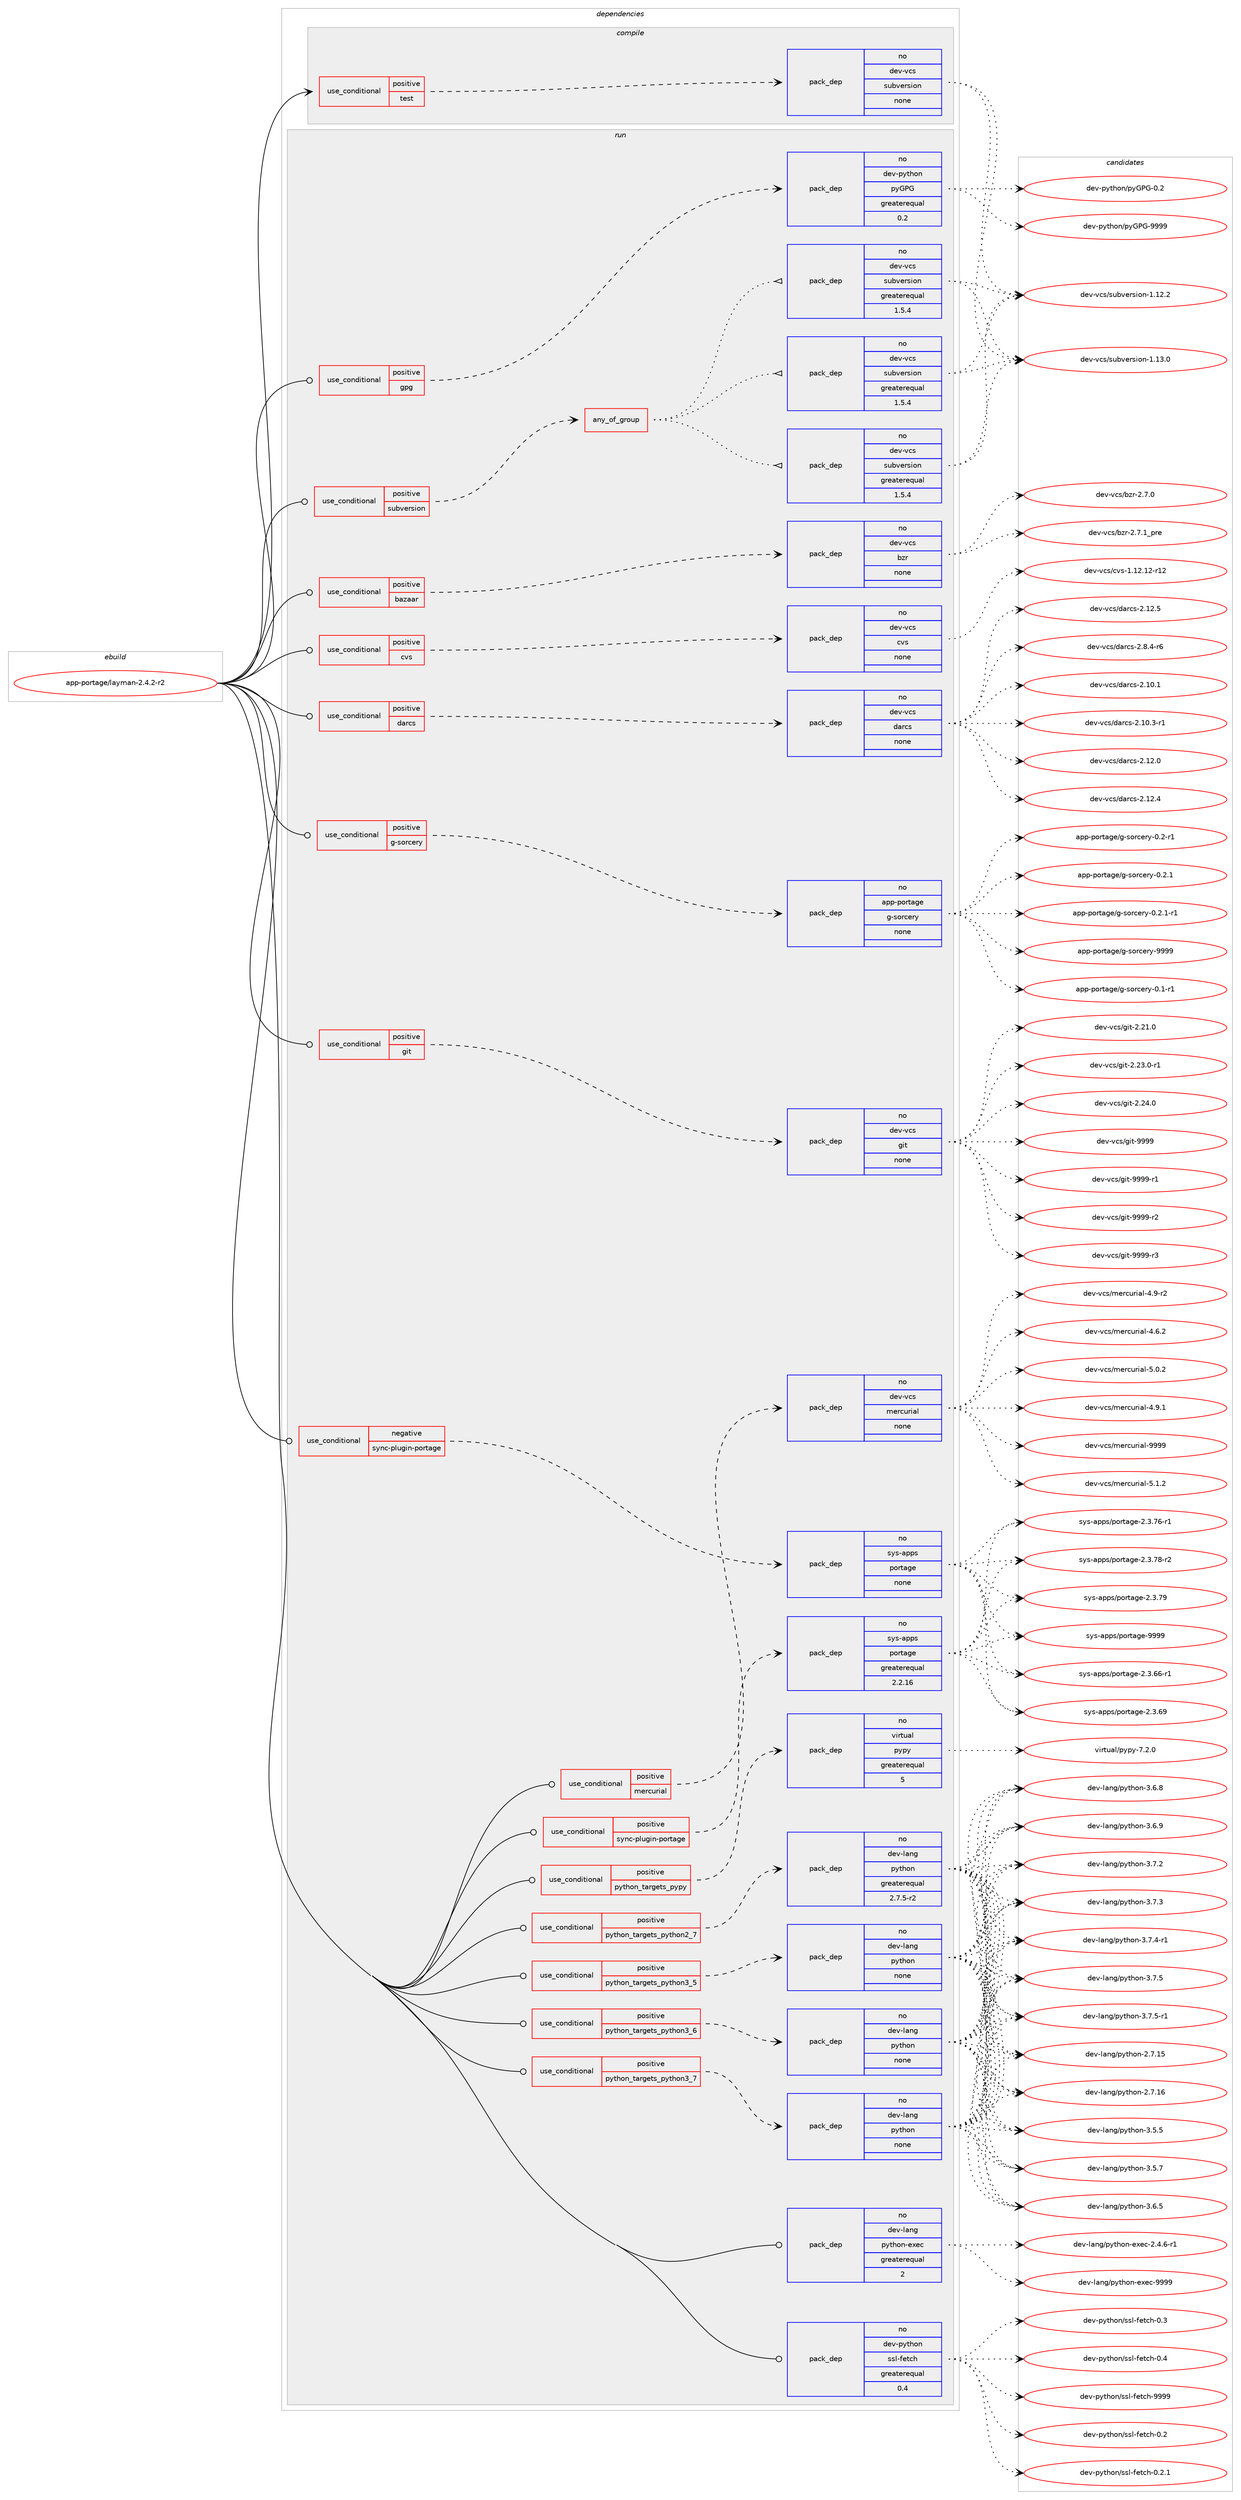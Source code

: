 digraph prolog {

# *************
# Graph options
# *************

newrank=true;
concentrate=true;
compound=true;
graph [rankdir=LR,fontname=Helvetica,fontsize=10,ranksep=1.5];#, ranksep=2.5, nodesep=0.2];
edge  [arrowhead=vee];
node  [fontname=Helvetica,fontsize=10];

# **********
# The ebuild
# **********

subgraph cluster_leftcol {
color=gray;
rank=same;
label=<<i>ebuild</i>>;
id [label="app-portage/layman-2.4.2-r2", color=red, width=4, href="../app-portage/layman-2.4.2-r2.svg"];
}

# ****************
# The dependencies
# ****************

subgraph cluster_midcol {
color=gray;
label=<<i>dependencies</i>>;
subgraph cluster_compile {
fillcolor="#eeeeee";
style=filled;
label=<<i>compile</i>>;
subgraph cond120800 {
dependency506261 [label=<<TABLE BORDER="0" CELLBORDER="1" CELLSPACING="0" CELLPADDING="4"><TR><TD ROWSPAN="3" CELLPADDING="10">use_conditional</TD></TR><TR><TD>positive</TD></TR><TR><TD>test</TD></TR></TABLE>>, shape=none, color=red];
subgraph pack376320 {
dependency506262 [label=<<TABLE BORDER="0" CELLBORDER="1" CELLSPACING="0" CELLPADDING="4" WIDTH="220"><TR><TD ROWSPAN="6" CELLPADDING="30">pack_dep</TD></TR><TR><TD WIDTH="110">no</TD></TR><TR><TD>dev-vcs</TD></TR><TR><TD>subversion</TD></TR><TR><TD>none</TD></TR><TR><TD></TD></TR></TABLE>>, shape=none, color=blue];
}
dependency506261:e -> dependency506262:w [weight=20,style="dashed",arrowhead="vee"];
}
id:e -> dependency506261:w [weight=20,style="solid",arrowhead="vee"];
}
subgraph cluster_compileandrun {
fillcolor="#eeeeee";
style=filled;
label=<<i>compile and run</i>>;
}
subgraph cluster_run {
fillcolor="#eeeeee";
style=filled;
label=<<i>run</i>>;
subgraph cond120801 {
dependency506263 [label=<<TABLE BORDER="0" CELLBORDER="1" CELLSPACING="0" CELLPADDING="4"><TR><TD ROWSPAN="3" CELLPADDING="10">use_conditional</TD></TR><TR><TD>negative</TD></TR><TR><TD>sync-plugin-portage</TD></TR></TABLE>>, shape=none, color=red];
subgraph pack376321 {
dependency506264 [label=<<TABLE BORDER="0" CELLBORDER="1" CELLSPACING="0" CELLPADDING="4" WIDTH="220"><TR><TD ROWSPAN="6" CELLPADDING="30">pack_dep</TD></TR><TR><TD WIDTH="110">no</TD></TR><TR><TD>sys-apps</TD></TR><TR><TD>portage</TD></TR><TR><TD>none</TD></TR><TR><TD></TD></TR></TABLE>>, shape=none, color=blue];
}
dependency506263:e -> dependency506264:w [weight=20,style="dashed",arrowhead="vee"];
}
id:e -> dependency506263:w [weight=20,style="solid",arrowhead="odot"];
subgraph cond120802 {
dependency506265 [label=<<TABLE BORDER="0" CELLBORDER="1" CELLSPACING="0" CELLPADDING="4"><TR><TD ROWSPAN="3" CELLPADDING="10">use_conditional</TD></TR><TR><TD>positive</TD></TR><TR><TD>bazaar</TD></TR></TABLE>>, shape=none, color=red];
subgraph pack376322 {
dependency506266 [label=<<TABLE BORDER="0" CELLBORDER="1" CELLSPACING="0" CELLPADDING="4" WIDTH="220"><TR><TD ROWSPAN="6" CELLPADDING="30">pack_dep</TD></TR><TR><TD WIDTH="110">no</TD></TR><TR><TD>dev-vcs</TD></TR><TR><TD>bzr</TD></TR><TR><TD>none</TD></TR><TR><TD></TD></TR></TABLE>>, shape=none, color=blue];
}
dependency506265:e -> dependency506266:w [weight=20,style="dashed",arrowhead="vee"];
}
id:e -> dependency506265:w [weight=20,style="solid",arrowhead="odot"];
subgraph cond120803 {
dependency506267 [label=<<TABLE BORDER="0" CELLBORDER="1" CELLSPACING="0" CELLPADDING="4"><TR><TD ROWSPAN="3" CELLPADDING="10">use_conditional</TD></TR><TR><TD>positive</TD></TR><TR><TD>cvs</TD></TR></TABLE>>, shape=none, color=red];
subgraph pack376323 {
dependency506268 [label=<<TABLE BORDER="0" CELLBORDER="1" CELLSPACING="0" CELLPADDING="4" WIDTH="220"><TR><TD ROWSPAN="6" CELLPADDING="30">pack_dep</TD></TR><TR><TD WIDTH="110">no</TD></TR><TR><TD>dev-vcs</TD></TR><TR><TD>cvs</TD></TR><TR><TD>none</TD></TR><TR><TD></TD></TR></TABLE>>, shape=none, color=blue];
}
dependency506267:e -> dependency506268:w [weight=20,style="dashed",arrowhead="vee"];
}
id:e -> dependency506267:w [weight=20,style="solid",arrowhead="odot"];
subgraph cond120804 {
dependency506269 [label=<<TABLE BORDER="0" CELLBORDER="1" CELLSPACING="0" CELLPADDING="4"><TR><TD ROWSPAN="3" CELLPADDING="10">use_conditional</TD></TR><TR><TD>positive</TD></TR><TR><TD>darcs</TD></TR></TABLE>>, shape=none, color=red];
subgraph pack376324 {
dependency506270 [label=<<TABLE BORDER="0" CELLBORDER="1" CELLSPACING="0" CELLPADDING="4" WIDTH="220"><TR><TD ROWSPAN="6" CELLPADDING="30">pack_dep</TD></TR><TR><TD WIDTH="110">no</TD></TR><TR><TD>dev-vcs</TD></TR><TR><TD>darcs</TD></TR><TR><TD>none</TD></TR><TR><TD></TD></TR></TABLE>>, shape=none, color=blue];
}
dependency506269:e -> dependency506270:w [weight=20,style="dashed",arrowhead="vee"];
}
id:e -> dependency506269:w [weight=20,style="solid",arrowhead="odot"];
subgraph cond120805 {
dependency506271 [label=<<TABLE BORDER="0" CELLBORDER="1" CELLSPACING="0" CELLPADDING="4"><TR><TD ROWSPAN="3" CELLPADDING="10">use_conditional</TD></TR><TR><TD>positive</TD></TR><TR><TD>g-sorcery</TD></TR></TABLE>>, shape=none, color=red];
subgraph pack376325 {
dependency506272 [label=<<TABLE BORDER="0" CELLBORDER="1" CELLSPACING="0" CELLPADDING="4" WIDTH="220"><TR><TD ROWSPAN="6" CELLPADDING="30">pack_dep</TD></TR><TR><TD WIDTH="110">no</TD></TR><TR><TD>app-portage</TD></TR><TR><TD>g-sorcery</TD></TR><TR><TD>none</TD></TR><TR><TD></TD></TR></TABLE>>, shape=none, color=blue];
}
dependency506271:e -> dependency506272:w [weight=20,style="dashed",arrowhead="vee"];
}
id:e -> dependency506271:w [weight=20,style="solid",arrowhead="odot"];
subgraph cond120806 {
dependency506273 [label=<<TABLE BORDER="0" CELLBORDER="1" CELLSPACING="0" CELLPADDING="4"><TR><TD ROWSPAN="3" CELLPADDING="10">use_conditional</TD></TR><TR><TD>positive</TD></TR><TR><TD>git</TD></TR></TABLE>>, shape=none, color=red];
subgraph pack376326 {
dependency506274 [label=<<TABLE BORDER="0" CELLBORDER="1" CELLSPACING="0" CELLPADDING="4" WIDTH="220"><TR><TD ROWSPAN="6" CELLPADDING="30">pack_dep</TD></TR><TR><TD WIDTH="110">no</TD></TR><TR><TD>dev-vcs</TD></TR><TR><TD>git</TD></TR><TR><TD>none</TD></TR><TR><TD></TD></TR></TABLE>>, shape=none, color=blue];
}
dependency506273:e -> dependency506274:w [weight=20,style="dashed",arrowhead="vee"];
}
id:e -> dependency506273:w [weight=20,style="solid",arrowhead="odot"];
subgraph cond120807 {
dependency506275 [label=<<TABLE BORDER="0" CELLBORDER="1" CELLSPACING="0" CELLPADDING="4"><TR><TD ROWSPAN="3" CELLPADDING="10">use_conditional</TD></TR><TR><TD>positive</TD></TR><TR><TD>gpg</TD></TR></TABLE>>, shape=none, color=red];
subgraph pack376327 {
dependency506276 [label=<<TABLE BORDER="0" CELLBORDER="1" CELLSPACING="0" CELLPADDING="4" WIDTH="220"><TR><TD ROWSPAN="6" CELLPADDING="30">pack_dep</TD></TR><TR><TD WIDTH="110">no</TD></TR><TR><TD>dev-python</TD></TR><TR><TD>pyGPG</TD></TR><TR><TD>greaterequal</TD></TR><TR><TD>0.2</TD></TR></TABLE>>, shape=none, color=blue];
}
dependency506275:e -> dependency506276:w [weight=20,style="dashed",arrowhead="vee"];
}
id:e -> dependency506275:w [weight=20,style="solid",arrowhead="odot"];
subgraph cond120808 {
dependency506277 [label=<<TABLE BORDER="0" CELLBORDER="1" CELLSPACING="0" CELLPADDING="4"><TR><TD ROWSPAN="3" CELLPADDING="10">use_conditional</TD></TR><TR><TD>positive</TD></TR><TR><TD>mercurial</TD></TR></TABLE>>, shape=none, color=red];
subgraph pack376328 {
dependency506278 [label=<<TABLE BORDER="0" CELLBORDER="1" CELLSPACING="0" CELLPADDING="4" WIDTH="220"><TR><TD ROWSPAN="6" CELLPADDING="30">pack_dep</TD></TR><TR><TD WIDTH="110">no</TD></TR><TR><TD>dev-vcs</TD></TR><TR><TD>mercurial</TD></TR><TR><TD>none</TD></TR><TR><TD></TD></TR></TABLE>>, shape=none, color=blue];
}
dependency506277:e -> dependency506278:w [weight=20,style="dashed",arrowhead="vee"];
}
id:e -> dependency506277:w [weight=20,style="solid",arrowhead="odot"];
subgraph cond120809 {
dependency506279 [label=<<TABLE BORDER="0" CELLBORDER="1" CELLSPACING="0" CELLPADDING="4"><TR><TD ROWSPAN="3" CELLPADDING="10">use_conditional</TD></TR><TR><TD>positive</TD></TR><TR><TD>python_targets_pypy</TD></TR></TABLE>>, shape=none, color=red];
subgraph pack376329 {
dependency506280 [label=<<TABLE BORDER="0" CELLBORDER="1" CELLSPACING="0" CELLPADDING="4" WIDTH="220"><TR><TD ROWSPAN="6" CELLPADDING="30">pack_dep</TD></TR><TR><TD WIDTH="110">no</TD></TR><TR><TD>virtual</TD></TR><TR><TD>pypy</TD></TR><TR><TD>greaterequal</TD></TR><TR><TD>5</TD></TR></TABLE>>, shape=none, color=blue];
}
dependency506279:e -> dependency506280:w [weight=20,style="dashed",arrowhead="vee"];
}
id:e -> dependency506279:w [weight=20,style="solid",arrowhead="odot"];
subgraph cond120810 {
dependency506281 [label=<<TABLE BORDER="0" CELLBORDER="1" CELLSPACING="0" CELLPADDING="4"><TR><TD ROWSPAN="3" CELLPADDING="10">use_conditional</TD></TR><TR><TD>positive</TD></TR><TR><TD>python_targets_python2_7</TD></TR></TABLE>>, shape=none, color=red];
subgraph pack376330 {
dependency506282 [label=<<TABLE BORDER="0" CELLBORDER="1" CELLSPACING="0" CELLPADDING="4" WIDTH="220"><TR><TD ROWSPAN="6" CELLPADDING="30">pack_dep</TD></TR><TR><TD WIDTH="110">no</TD></TR><TR><TD>dev-lang</TD></TR><TR><TD>python</TD></TR><TR><TD>greaterequal</TD></TR><TR><TD>2.7.5-r2</TD></TR></TABLE>>, shape=none, color=blue];
}
dependency506281:e -> dependency506282:w [weight=20,style="dashed",arrowhead="vee"];
}
id:e -> dependency506281:w [weight=20,style="solid",arrowhead="odot"];
subgraph cond120811 {
dependency506283 [label=<<TABLE BORDER="0" CELLBORDER="1" CELLSPACING="0" CELLPADDING="4"><TR><TD ROWSPAN="3" CELLPADDING="10">use_conditional</TD></TR><TR><TD>positive</TD></TR><TR><TD>python_targets_python3_5</TD></TR></TABLE>>, shape=none, color=red];
subgraph pack376331 {
dependency506284 [label=<<TABLE BORDER="0" CELLBORDER="1" CELLSPACING="0" CELLPADDING="4" WIDTH="220"><TR><TD ROWSPAN="6" CELLPADDING="30">pack_dep</TD></TR><TR><TD WIDTH="110">no</TD></TR><TR><TD>dev-lang</TD></TR><TR><TD>python</TD></TR><TR><TD>none</TD></TR><TR><TD></TD></TR></TABLE>>, shape=none, color=blue];
}
dependency506283:e -> dependency506284:w [weight=20,style="dashed",arrowhead="vee"];
}
id:e -> dependency506283:w [weight=20,style="solid",arrowhead="odot"];
subgraph cond120812 {
dependency506285 [label=<<TABLE BORDER="0" CELLBORDER="1" CELLSPACING="0" CELLPADDING="4"><TR><TD ROWSPAN="3" CELLPADDING="10">use_conditional</TD></TR><TR><TD>positive</TD></TR><TR><TD>python_targets_python3_6</TD></TR></TABLE>>, shape=none, color=red];
subgraph pack376332 {
dependency506286 [label=<<TABLE BORDER="0" CELLBORDER="1" CELLSPACING="0" CELLPADDING="4" WIDTH="220"><TR><TD ROWSPAN="6" CELLPADDING="30">pack_dep</TD></TR><TR><TD WIDTH="110">no</TD></TR><TR><TD>dev-lang</TD></TR><TR><TD>python</TD></TR><TR><TD>none</TD></TR><TR><TD></TD></TR></TABLE>>, shape=none, color=blue];
}
dependency506285:e -> dependency506286:w [weight=20,style="dashed",arrowhead="vee"];
}
id:e -> dependency506285:w [weight=20,style="solid",arrowhead="odot"];
subgraph cond120813 {
dependency506287 [label=<<TABLE BORDER="0" CELLBORDER="1" CELLSPACING="0" CELLPADDING="4"><TR><TD ROWSPAN="3" CELLPADDING="10">use_conditional</TD></TR><TR><TD>positive</TD></TR><TR><TD>python_targets_python3_7</TD></TR></TABLE>>, shape=none, color=red];
subgraph pack376333 {
dependency506288 [label=<<TABLE BORDER="0" CELLBORDER="1" CELLSPACING="0" CELLPADDING="4" WIDTH="220"><TR><TD ROWSPAN="6" CELLPADDING="30">pack_dep</TD></TR><TR><TD WIDTH="110">no</TD></TR><TR><TD>dev-lang</TD></TR><TR><TD>python</TD></TR><TR><TD>none</TD></TR><TR><TD></TD></TR></TABLE>>, shape=none, color=blue];
}
dependency506287:e -> dependency506288:w [weight=20,style="dashed",arrowhead="vee"];
}
id:e -> dependency506287:w [weight=20,style="solid",arrowhead="odot"];
subgraph cond120814 {
dependency506289 [label=<<TABLE BORDER="0" CELLBORDER="1" CELLSPACING="0" CELLPADDING="4"><TR><TD ROWSPAN="3" CELLPADDING="10">use_conditional</TD></TR><TR><TD>positive</TD></TR><TR><TD>subversion</TD></TR></TABLE>>, shape=none, color=red];
subgraph any8825 {
dependency506290 [label=<<TABLE BORDER="0" CELLBORDER="1" CELLSPACING="0" CELLPADDING="4"><TR><TD CELLPADDING="10">any_of_group</TD></TR></TABLE>>, shape=none, color=red];subgraph pack376334 {
dependency506291 [label=<<TABLE BORDER="0" CELLBORDER="1" CELLSPACING="0" CELLPADDING="4" WIDTH="220"><TR><TD ROWSPAN="6" CELLPADDING="30">pack_dep</TD></TR><TR><TD WIDTH="110">no</TD></TR><TR><TD>dev-vcs</TD></TR><TR><TD>subversion</TD></TR><TR><TD>greaterequal</TD></TR><TR><TD>1.5.4</TD></TR></TABLE>>, shape=none, color=blue];
}
dependency506290:e -> dependency506291:w [weight=20,style="dotted",arrowhead="oinv"];
subgraph pack376335 {
dependency506292 [label=<<TABLE BORDER="0" CELLBORDER="1" CELLSPACING="0" CELLPADDING="4" WIDTH="220"><TR><TD ROWSPAN="6" CELLPADDING="30">pack_dep</TD></TR><TR><TD WIDTH="110">no</TD></TR><TR><TD>dev-vcs</TD></TR><TR><TD>subversion</TD></TR><TR><TD>greaterequal</TD></TR><TR><TD>1.5.4</TD></TR></TABLE>>, shape=none, color=blue];
}
dependency506290:e -> dependency506292:w [weight=20,style="dotted",arrowhead="oinv"];
subgraph pack376336 {
dependency506293 [label=<<TABLE BORDER="0" CELLBORDER="1" CELLSPACING="0" CELLPADDING="4" WIDTH="220"><TR><TD ROWSPAN="6" CELLPADDING="30">pack_dep</TD></TR><TR><TD WIDTH="110">no</TD></TR><TR><TD>dev-vcs</TD></TR><TR><TD>subversion</TD></TR><TR><TD>greaterequal</TD></TR><TR><TD>1.5.4</TD></TR></TABLE>>, shape=none, color=blue];
}
dependency506290:e -> dependency506293:w [weight=20,style="dotted",arrowhead="oinv"];
}
dependency506289:e -> dependency506290:w [weight=20,style="dashed",arrowhead="vee"];
}
id:e -> dependency506289:w [weight=20,style="solid",arrowhead="odot"];
subgraph cond120815 {
dependency506294 [label=<<TABLE BORDER="0" CELLBORDER="1" CELLSPACING="0" CELLPADDING="4"><TR><TD ROWSPAN="3" CELLPADDING="10">use_conditional</TD></TR><TR><TD>positive</TD></TR><TR><TD>sync-plugin-portage</TD></TR></TABLE>>, shape=none, color=red];
subgraph pack376337 {
dependency506295 [label=<<TABLE BORDER="0" CELLBORDER="1" CELLSPACING="0" CELLPADDING="4" WIDTH="220"><TR><TD ROWSPAN="6" CELLPADDING="30">pack_dep</TD></TR><TR><TD WIDTH="110">no</TD></TR><TR><TD>sys-apps</TD></TR><TR><TD>portage</TD></TR><TR><TD>greaterequal</TD></TR><TR><TD>2.2.16</TD></TR></TABLE>>, shape=none, color=blue];
}
dependency506294:e -> dependency506295:w [weight=20,style="dashed",arrowhead="vee"];
}
id:e -> dependency506294:w [weight=20,style="solid",arrowhead="odot"];
subgraph pack376338 {
dependency506296 [label=<<TABLE BORDER="0" CELLBORDER="1" CELLSPACING="0" CELLPADDING="4" WIDTH="220"><TR><TD ROWSPAN="6" CELLPADDING="30">pack_dep</TD></TR><TR><TD WIDTH="110">no</TD></TR><TR><TD>dev-lang</TD></TR><TR><TD>python-exec</TD></TR><TR><TD>greaterequal</TD></TR><TR><TD>2</TD></TR></TABLE>>, shape=none, color=blue];
}
id:e -> dependency506296:w [weight=20,style="solid",arrowhead="odot"];
subgraph pack376339 {
dependency506297 [label=<<TABLE BORDER="0" CELLBORDER="1" CELLSPACING="0" CELLPADDING="4" WIDTH="220"><TR><TD ROWSPAN="6" CELLPADDING="30">pack_dep</TD></TR><TR><TD WIDTH="110">no</TD></TR><TR><TD>dev-python</TD></TR><TR><TD>ssl-fetch</TD></TR><TR><TD>greaterequal</TD></TR><TR><TD>0.4</TD></TR></TABLE>>, shape=none, color=blue];
}
id:e -> dependency506297:w [weight=20,style="solid",arrowhead="odot"];
}
}

# **************
# The candidates
# **************

subgraph cluster_choices {
rank=same;
color=gray;
label=<<i>candidates</i>>;

subgraph choice376320 {
color=black;
nodesep=1;
choice1001011184511899115471151179811810111411510511111045494649504650 [label="dev-vcs/subversion-1.12.2", color=red, width=4,href="../dev-vcs/subversion-1.12.2.svg"];
choice1001011184511899115471151179811810111411510511111045494649514648 [label="dev-vcs/subversion-1.13.0", color=red, width=4,href="../dev-vcs/subversion-1.13.0.svg"];
dependency506262:e -> choice1001011184511899115471151179811810111411510511111045494649504650:w [style=dotted,weight="100"];
dependency506262:e -> choice1001011184511899115471151179811810111411510511111045494649514648:w [style=dotted,weight="100"];
}
subgraph choice376321 {
color=black;
nodesep=1;
choice11512111545971121121154711211111411697103101455046514654544511449 [label="sys-apps/portage-2.3.66-r1", color=red, width=4,href="../sys-apps/portage-2.3.66-r1.svg"];
choice1151211154597112112115471121111141169710310145504651465457 [label="sys-apps/portage-2.3.69", color=red, width=4,href="../sys-apps/portage-2.3.69.svg"];
choice11512111545971121121154711211111411697103101455046514655544511449 [label="sys-apps/portage-2.3.76-r1", color=red, width=4,href="../sys-apps/portage-2.3.76-r1.svg"];
choice11512111545971121121154711211111411697103101455046514655564511450 [label="sys-apps/portage-2.3.78-r2", color=red, width=4,href="../sys-apps/portage-2.3.78-r2.svg"];
choice1151211154597112112115471121111141169710310145504651465557 [label="sys-apps/portage-2.3.79", color=red, width=4,href="../sys-apps/portage-2.3.79.svg"];
choice115121115459711211211547112111114116971031014557575757 [label="sys-apps/portage-9999", color=red, width=4,href="../sys-apps/portage-9999.svg"];
dependency506264:e -> choice11512111545971121121154711211111411697103101455046514654544511449:w [style=dotted,weight="100"];
dependency506264:e -> choice1151211154597112112115471121111141169710310145504651465457:w [style=dotted,weight="100"];
dependency506264:e -> choice11512111545971121121154711211111411697103101455046514655544511449:w [style=dotted,weight="100"];
dependency506264:e -> choice11512111545971121121154711211111411697103101455046514655564511450:w [style=dotted,weight="100"];
dependency506264:e -> choice1151211154597112112115471121111141169710310145504651465557:w [style=dotted,weight="100"];
dependency506264:e -> choice115121115459711211211547112111114116971031014557575757:w [style=dotted,weight="100"];
}
subgraph choice376322 {
color=black;
nodesep=1;
choice10010111845118991154798122114455046554648 [label="dev-vcs/bzr-2.7.0", color=red, width=4,href="../dev-vcs/bzr-2.7.0.svg"];
choice1001011184511899115479812211445504655464995112114101 [label="dev-vcs/bzr-2.7.1_pre", color=red, width=4,href="../dev-vcs/bzr-2.7.1_pre.svg"];
dependency506266:e -> choice10010111845118991154798122114455046554648:w [style=dotted,weight="100"];
dependency506266:e -> choice1001011184511899115479812211445504655464995112114101:w [style=dotted,weight="100"];
}
subgraph choice376323 {
color=black;
nodesep=1;
choice100101118451189911547991181154549464950464950451144950 [label="dev-vcs/cvs-1.12.12-r12", color=red, width=4,href="../dev-vcs/cvs-1.12.12-r12.svg"];
dependency506268:e -> choice100101118451189911547991181154549464950464950451144950:w [style=dotted,weight="100"];
}
subgraph choice376324 {
color=black;
nodesep=1;
choice100101118451189911547100971149911545504649484649 [label="dev-vcs/darcs-2.10.1", color=red, width=4,href="../dev-vcs/darcs-2.10.1.svg"];
choice1001011184511899115471009711499115455046494846514511449 [label="dev-vcs/darcs-2.10.3-r1", color=red, width=4,href="../dev-vcs/darcs-2.10.3-r1.svg"];
choice100101118451189911547100971149911545504649504648 [label="dev-vcs/darcs-2.12.0", color=red, width=4,href="../dev-vcs/darcs-2.12.0.svg"];
choice100101118451189911547100971149911545504649504652 [label="dev-vcs/darcs-2.12.4", color=red, width=4,href="../dev-vcs/darcs-2.12.4.svg"];
choice100101118451189911547100971149911545504649504653 [label="dev-vcs/darcs-2.12.5", color=red, width=4,href="../dev-vcs/darcs-2.12.5.svg"];
choice10010111845118991154710097114991154550465646524511454 [label="dev-vcs/darcs-2.8.4-r6", color=red, width=4,href="../dev-vcs/darcs-2.8.4-r6.svg"];
dependency506270:e -> choice100101118451189911547100971149911545504649484649:w [style=dotted,weight="100"];
dependency506270:e -> choice1001011184511899115471009711499115455046494846514511449:w [style=dotted,weight="100"];
dependency506270:e -> choice100101118451189911547100971149911545504649504648:w [style=dotted,weight="100"];
dependency506270:e -> choice100101118451189911547100971149911545504649504652:w [style=dotted,weight="100"];
dependency506270:e -> choice100101118451189911547100971149911545504649504653:w [style=dotted,weight="100"];
dependency506270:e -> choice10010111845118991154710097114991154550465646524511454:w [style=dotted,weight="100"];
}
subgraph choice376325 {
color=black;
nodesep=1;
choice971121124511211111411697103101471034511511111499101114121454846494511449 [label="app-portage/g-sorcery-0.1-r1", color=red, width=4,href="../app-portage/g-sorcery-0.1-r1.svg"];
choice971121124511211111411697103101471034511511111499101114121454846504511449 [label="app-portage/g-sorcery-0.2-r1", color=red, width=4,href="../app-portage/g-sorcery-0.2-r1.svg"];
choice971121124511211111411697103101471034511511111499101114121454846504649 [label="app-portage/g-sorcery-0.2.1", color=red, width=4,href="../app-portage/g-sorcery-0.2.1.svg"];
choice9711211245112111114116971031014710345115111114991011141214548465046494511449 [label="app-portage/g-sorcery-0.2.1-r1", color=red, width=4,href="../app-portage/g-sorcery-0.2.1-r1.svg"];
choice9711211245112111114116971031014710345115111114991011141214557575757 [label="app-portage/g-sorcery-9999", color=red, width=4,href="../app-portage/g-sorcery-9999.svg"];
dependency506272:e -> choice971121124511211111411697103101471034511511111499101114121454846494511449:w [style=dotted,weight="100"];
dependency506272:e -> choice971121124511211111411697103101471034511511111499101114121454846504511449:w [style=dotted,weight="100"];
dependency506272:e -> choice971121124511211111411697103101471034511511111499101114121454846504649:w [style=dotted,weight="100"];
dependency506272:e -> choice9711211245112111114116971031014710345115111114991011141214548465046494511449:w [style=dotted,weight="100"];
dependency506272:e -> choice9711211245112111114116971031014710345115111114991011141214557575757:w [style=dotted,weight="100"];
}
subgraph choice376326 {
color=black;
nodesep=1;
choice10010111845118991154710310511645504650494648 [label="dev-vcs/git-2.21.0", color=red, width=4,href="../dev-vcs/git-2.21.0.svg"];
choice100101118451189911547103105116455046505146484511449 [label="dev-vcs/git-2.23.0-r1", color=red, width=4,href="../dev-vcs/git-2.23.0-r1.svg"];
choice10010111845118991154710310511645504650524648 [label="dev-vcs/git-2.24.0", color=red, width=4,href="../dev-vcs/git-2.24.0.svg"];
choice1001011184511899115471031051164557575757 [label="dev-vcs/git-9999", color=red, width=4,href="../dev-vcs/git-9999.svg"];
choice10010111845118991154710310511645575757574511449 [label="dev-vcs/git-9999-r1", color=red, width=4,href="../dev-vcs/git-9999-r1.svg"];
choice10010111845118991154710310511645575757574511450 [label="dev-vcs/git-9999-r2", color=red, width=4,href="../dev-vcs/git-9999-r2.svg"];
choice10010111845118991154710310511645575757574511451 [label="dev-vcs/git-9999-r3", color=red, width=4,href="../dev-vcs/git-9999-r3.svg"];
dependency506274:e -> choice10010111845118991154710310511645504650494648:w [style=dotted,weight="100"];
dependency506274:e -> choice100101118451189911547103105116455046505146484511449:w [style=dotted,weight="100"];
dependency506274:e -> choice10010111845118991154710310511645504650524648:w [style=dotted,weight="100"];
dependency506274:e -> choice1001011184511899115471031051164557575757:w [style=dotted,weight="100"];
dependency506274:e -> choice10010111845118991154710310511645575757574511449:w [style=dotted,weight="100"];
dependency506274:e -> choice10010111845118991154710310511645575757574511450:w [style=dotted,weight="100"];
dependency506274:e -> choice10010111845118991154710310511645575757574511451:w [style=dotted,weight="100"];
}
subgraph choice376327 {
color=black;
nodesep=1;
choice100101118451121211161041111104711212171807145484650 [label="dev-python/pyGPG-0.2", color=red, width=4,href="../dev-python/pyGPG-0.2.svg"];
choice10010111845112121116104111110471121217180714557575757 [label="dev-python/pyGPG-9999", color=red, width=4,href="../dev-python/pyGPG-9999.svg"];
dependency506276:e -> choice100101118451121211161041111104711212171807145484650:w [style=dotted,weight="100"];
dependency506276:e -> choice10010111845112121116104111110471121217180714557575757:w [style=dotted,weight="100"];
}
subgraph choice376328 {
color=black;
nodesep=1;
choice1001011184511899115471091011149911711410597108455246544650 [label="dev-vcs/mercurial-4.6.2", color=red, width=4,href="../dev-vcs/mercurial-4.6.2.svg"];
choice1001011184511899115471091011149911711410597108455246574511450 [label="dev-vcs/mercurial-4.9-r2", color=red, width=4,href="../dev-vcs/mercurial-4.9-r2.svg"];
choice1001011184511899115471091011149911711410597108455246574649 [label="dev-vcs/mercurial-4.9.1", color=red, width=4,href="../dev-vcs/mercurial-4.9.1.svg"];
choice1001011184511899115471091011149911711410597108455346484650 [label="dev-vcs/mercurial-5.0.2", color=red, width=4,href="../dev-vcs/mercurial-5.0.2.svg"];
choice1001011184511899115471091011149911711410597108455346494650 [label="dev-vcs/mercurial-5.1.2", color=red, width=4,href="../dev-vcs/mercurial-5.1.2.svg"];
choice10010111845118991154710910111499117114105971084557575757 [label="dev-vcs/mercurial-9999", color=red, width=4,href="../dev-vcs/mercurial-9999.svg"];
dependency506278:e -> choice1001011184511899115471091011149911711410597108455246544650:w [style=dotted,weight="100"];
dependency506278:e -> choice1001011184511899115471091011149911711410597108455246574511450:w [style=dotted,weight="100"];
dependency506278:e -> choice1001011184511899115471091011149911711410597108455246574649:w [style=dotted,weight="100"];
dependency506278:e -> choice1001011184511899115471091011149911711410597108455346484650:w [style=dotted,weight="100"];
dependency506278:e -> choice1001011184511899115471091011149911711410597108455346494650:w [style=dotted,weight="100"];
dependency506278:e -> choice10010111845118991154710910111499117114105971084557575757:w [style=dotted,weight="100"];
}
subgraph choice376329 {
color=black;
nodesep=1;
choice1181051141161179710847112121112121455546504648 [label="virtual/pypy-7.2.0", color=red, width=4,href="../virtual/pypy-7.2.0.svg"];
dependency506280:e -> choice1181051141161179710847112121112121455546504648:w [style=dotted,weight="100"];
}
subgraph choice376330 {
color=black;
nodesep=1;
choice10010111845108971101034711212111610411111045504655464953 [label="dev-lang/python-2.7.15", color=red, width=4,href="../dev-lang/python-2.7.15.svg"];
choice10010111845108971101034711212111610411111045504655464954 [label="dev-lang/python-2.7.16", color=red, width=4,href="../dev-lang/python-2.7.16.svg"];
choice100101118451089711010347112121116104111110455146534653 [label="dev-lang/python-3.5.5", color=red, width=4,href="../dev-lang/python-3.5.5.svg"];
choice100101118451089711010347112121116104111110455146534655 [label="dev-lang/python-3.5.7", color=red, width=4,href="../dev-lang/python-3.5.7.svg"];
choice100101118451089711010347112121116104111110455146544653 [label="dev-lang/python-3.6.5", color=red, width=4,href="../dev-lang/python-3.6.5.svg"];
choice100101118451089711010347112121116104111110455146544656 [label="dev-lang/python-3.6.8", color=red, width=4,href="../dev-lang/python-3.6.8.svg"];
choice100101118451089711010347112121116104111110455146544657 [label="dev-lang/python-3.6.9", color=red, width=4,href="../dev-lang/python-3.6.9.svg"];
choice100101118451089711010347112121116104111110455146554650 [label="dev-lang/python-3.7.2", color=red, width=4,href="../dev-lang/python-3.7.2.svg"];
choice100101118451089711010347112121116104111110455146554651 [label="dev-lang/python-3.7.3", color=red, width=4,href="../dev-lang/python-3.7.3.svg"];
choice1001011184510897110103471121211161041111104551465546524511449 [label="dev-lang/python-3.7.4-r1", color=red, width=4,href="../dev-lang/python-3.7.4-r1.svg"];
choice100101118451089711010347112121116104111110455146554653 [label="dev-lang/python-3.7.5", color=red, width=4,href="../dev-lang/python-3.7.5.svg"];
choice1001011184510897110103471121211161041111104551465546534511449 [label="dev-lang/python-3.7.5-r1", color=red, width=4,href="../dev-lang/python-3.7.5-r1.svg"];
dependency506282:e -> choice10010111845108971101034711212111610411111045504655464953:w [style=dotted,weight="100"];
dependency506282:e -> choice10010111845108971101034711212111610411111045504655464954:w [style=dotted,weight="100"];
dependency506282:e -> choice100101118451089711010347112121116104111110455146534653:w [style=dotted,weight="100"];
dependency506282:e -> choice100101118451089711010347112121116104111110455146534655:w [style=dotted,weight="100"];
dependency506282:e -> choice100101118451089711010347112121116104111110455146544653:w [style=dotted,weight="100"];
dependency506282:e -> choice100101118451089711010347112121116104111110455146544656:w [style=dotted,weight="100"];
dependency506282:e -> choice100101118451089711010347112121116104111110455146544657:w [style=dotted,weight="100"];
dependency506282:e -> choice100101118451089711010347112121116104111110455146554650:w [style=dotted,weight="100"];
dependency506282:e -> choice100101118451089711010347112121116104111110455146554651:w [style=dotted,weight="100"];
dependency506282:e -> choice1001011184510897110103471121211161041111104551465546524511449:w [style=dotted,weight="100"];
dependency506282:e -> choice100101118451089711010347112121116104111110455146554653:w [style=dotted,weight="100"];
dependency506282:e -> choice1001011184510897110103471121211161041111104551465546534511449:w [style=dotted,weight="100"];
}
subgraph choice376331 {
color=black;
nodesep=1;
choice10010111845108971101034711212111610411111045504655464953 [label="dev-lang/python-2.7.15", color=red, width=4,href="../dev-lang/python-2.7.15.svg"];
choice10010111845108971101034711212111610411111045504655464954 [label="dev-lang/python-2.7.16", color=red, width=4,href="../dev-lang/python-2.7.16.svg"];
choice100101118451089711010347112121116104111110455146534653 [label="dev-lang/python-3.5.5", color=red, width=4,href="../dev-lang/python-3.5.5.svg"];
choice100101118451089711010347112121116104111110455146534655 [label="dev-lang/python-3.5.7", color=red, width=4,href="../dev-lang/python-3.5.7.svg"];
choice100101118451089711010347112121116104111110455146544653 [label="dev-lang/python-3.6.5", color=red, width=4,href="../dev-lang/python-3.6.5.svg"];
choice100101118451089711010347112121116104111110455146544656 [label="dev-lang/python-3.6.8", color=red, width=4,href="../dev-lang/python-3.6.8.svg"];
choice100101118451089711010347112121116104111110455146544657 [label="dev-lang/python-3.6.9", color=red, width=4,href="../dev-lang/python-3.6.9.svg"];
choice100101118451089711010347112121116104111110455146554650 [label="dev-lang/python-3.7.2", color=red, width=4,href="../dev-lang/python-3.7.2.svg"];
choice100101118451089711010347112121116104111110455146554651 [label="dev-lang/python-3.7.3", color=red, width=4,href="../dev-lang/python-3.7.3.svg"];
choice1001011184510897110103471121211161041111104551465546524511449 [label="dev-lang/python-3.7.4-r1", color=red, width=4,href="../dev-lang/python-3.7.4-r1.svg"];
choice100101118451089711010347112121116104111110455146554653 [label="dev-lang/python-3.7.5", color=red, width=4,href="../dev-lang/python-3.7.5.svg"];
choice1001011184510897110103471121211161041111104551465546534511449 [label="dev-lang/python-3.7.5-r1", color=red, width=4,href="../dev-lang/python-3.7.5-r1.svg"];
dependency506284:e -> choice10010111845108971101034711212111610411111045504655464953:w [style=dotted,weight="100"];
dependency506284:e -> choice10010111845108971101034711212111610411111045504655464954:w [style=dotted,weight="100"];
dependency506284:e -> choice100101118451089711010347112121116104111110455146534653:w [style=dotted,weight="100"];
dependency506284:e -> choice100101118451089711010347112121116104111110455146534655:w [style=dotted,weight="100"];
dependency506284:e -> choice100101118451089711010347112121116104111110455146544653:w [style=dotted,weight="100"];
dependency506284:e -> choice100101118451089711010347112121116104111110455146544656:w [style=dotted,weight="100"];
dependency506284:e -> choice100101118451089711010347112121116104111110455146544657:w [style=dotted,weight="100"];
dependency506284:e -> choice100101118451089711010347112121116104111110455146554650:w [style=dotted,weight="100"];
dependency506284:e -> choice100101118451089711010347112121116104111110455146554651:w [style=dotted,weight="100"];
dependency506284:e -> choice1001011184510897110103471121211161041111104551465546524511449:w [style=dotted,weight="100"];
dependency506284:e -> choice100101118451089711010347112121116104111110455146554653:w [style=dotted,weight="100"];
dependency506284:e -> choice1001011184510897110103471121211161041111104551465546534511449:w [style=dotted,weight="100"];
}
subgraph choice376332 {
color=black;
nodesep=1;
choice10010111845108971101034711212111610411111045504655464953 [label="dev-lang/python-2.7.15", color=red, width=4,href="../dev-lang/python-2.7.15.svg"];
choice10010111845108971101034711212111610411111045504655464954 [label="dev-lang/python-2.7.16", color=red, width=4,href="../dev-lang/python-2.7.16.svg"];
choice100101118451089711010347112121116104111110455146534653 [label="dev-lang/python-3.5.5", color=red, width=4,href="../dev-lang/python-3.5.5.svg"];
choice100101118451089711010347112121116104111110455146534655 [label="dev-lang/python-3.5.7", color=red, width=4,href="../dev-lang/python-3.5.7.svg"];
choice100101118451089711010347112121116104111110455146544653 [label="dev-lang/python-3.6.5", color=red, width=4,href="../dev-lang/python-3.6.5.svg"];
choice100101118451089711010347112121116104111110455146544656 [label="dev-lang/python-3.6.8", color=red, width=4,href="../dev-lang/python-3.6.8.svg"];
choice100101118451089711010347112121116104111110455146544657 [label="dev-lang/python-3.6.9", color=red, width=4,href="../dev-lang/python-3.6.9.svg"];
choice100101118451089711010347112121116104111110455146554650 [label="dev-lang/python-3.7.2", color=red, width=4,href="../dev-lang/python-3.7.2.svg"];
choice100101118451089711010347112121116104111110455146554651 [label="dev-lang/python-3.7.3", color=red, width=4,href="../dev-lang/python-3.7.3.svg"];
choice1001011184510897110103471121211161041111104551465546524511449 [label="dev-lang/python-3.7.4-r1", color=red, width=4,href="../dev-lang/python-3.7.4-r1.svg"];
choice100101118451089711010347112121116104111110455146554653 [label="dev-lang/python-3.7.5", color=red, width=4,href="../dev-lang/python-3.7.5.svg"];
choice1001011184510897110103471121211161041111104551465546534511449 [label="dev-lang/python-3.7.5-r1", color=red, width=4,href="../dev-lang/python-3.7.5-r1.svg"];
dependency506286:e -> choice10010111845108971101034711212111610411111045504655464953:w [style=dotted,weight="100"];
dependency506286:e -> choice10010111845108971101034711212111610411111045504655464954:w [style=dotted,weight="100"];
dependency506286:e -> choice100101118451089711010347112121116104111110455146534653:w [style=dotted,weight="100"];
dependency506286:e -> choice100101118451089711010347112121116104111110455146534655:w [style=dotted,weight="100"];
dependency506286:e -> choice100101118451089711010347112121116104111110455146544653:w [style=dotted,weight="100"];
dependency506286:e -> choice100101118451089711010347112121116104111110455146544656:w [style=dotted,weight="100"];
dependency506286:e -> choice100101118451089711010347112121116104111110455146544657:w [style=dotted,weight="100"];
dependency506286:e -> choice100101118451089711010347112121116104111110455146554650:w [style=dotted,weight="100"];
dependency506286:e -> choice100101118451089711010347112121116104111110455146554651:w [style=dotted,weight="100"];
dependency506286:e -> choice1001011184510897110103471121211161041111104551465546524511449:w [style=dotted,weight="100"];
dependency506286:e -> choice100101118451089711010347112121116104111110455146554653:w [style=dotted,weight="100"];
dependency506286:e -> choice1001011184510897110103471121211161041111104551465546534511449:w [style=dotted,weight="100"];
}
subgraph choice376333 {
color=black;
nodesep=1;
choice10010111845108971101034711212111610411111045504655464953 [label="dev-lang/python-2.7.15", color=red, width=4,href="../dev-lang/python-2.7.15.svg"];
choice10010111845108971101034711212111610411111045504655464954 [label="dev-lang/python-2.7.16", color=red, width=4,href="../dev-lang/python-2.7.16.svg"];
choice100101118451089711010347112121116104111110455146534653 [label="dev-lang/python-3.5.5", color=red, width=4,href="../dev-lang/python-3.5.5.svg"];
choice100101118451089711010347112121116104111110455146534655 [label="dev-lang/python-3.5.7", color=red, width=4,href="../dev-lang/python-3.5.7.svg"];
choice100101118451089711010347112121116104111110455146544653 [label="dev-lang/python-3.6.5", color=red, width=4,href="../dev-lang/python-3.6.5.svg"];
choice100101118451089711010347112121116104111110455146544656 [label="dev-lang/python-3.6.8", color=red, width=4,href="../dev-lang/python-3.6.8.svg"];
choice100101118451089711010347112121116104111110455146544657 [label="dev-lang/python-3.6.9", color=red, width=4,href="../dev-lang/python-3.6.9.svg"];
choice100101118451089711010347112121116104111110455146554650 [label="dev-lang/python-3.7.2", color=red, width=4,href="../dev-lang/python-3.7.2.svg"];
choice100101118451089711010347112121116104111110455146554651 [label="dev-lang/python-3.7.3", color=red, width=4,href="../dev-lang/python-3.7.3.svg"];
choice1001011184510897110103471121211161041111104551465546524511449 [label="dev-lang/python-3.7.4-r1", color=red, width=4,href="../dev-lang/python-3.7.4-r1.svg"];
choice100101118451089711010347112121116104111110455146554653 [label="dev-lang/python-3.7.5", color=red, width=4,href="../dev-lang/python-3.7.5.svg"];
choice1001011184510897110103471121211161041111104551465546534511449 [label="dev-lang/python-3.7.5-r1", color=red, width=4,href="../dev-lang/python-3.7.5-r1.svg"];
dependency506288:e -> choice10010111845108971101034711212111610411111045504655464953:w [style=dotted,weight="100"];
dependency506288:e -> choice10010111845108971101034711212111610411111045504655464954:w [style=dotted,weight="100"];
dependency506288:e -> choice100101118451089711010347112121116104111110455146534653:w [style=dotted,weight="100"];
dependency506288:e -> choice100101118451089711010347112121116104111110455146534655:w [style=dotted,weight="100"];
dependency506288:e -> choice100101118451089711010347112121116104111110455146544653:w [style=dotted,weight="100"];
dependency506288:e -> choice100101118451089711010347112121116104111110455146544656:w [style=dotted,weight="100"];
dependency506288:e -> choice100101118451089711010347112121116104111110455146544657:w [style=dotted,weight="100"];
dependency506288:e -> choice100101118451089711010347112121116104111110455146554650:w [style=dotted,weight="100"];
dependency506288:e -> choice100101118451089711010347112121116104111110455146554651:w [style=dotted,weight="100"];
dependency506288:e -> choice1001011184510897110103471121211161041111104551465546524511449:w [style=dotted,weight="100"];
dependency506288:e -> choice100101118451089711010347112121116104111110455146554653:w [style=dotted,weight="100"];
dependency506288:e -> choice1001011184510897110103471121211161041111104551465546534511449:w [style=dotted,weight="100"];
}
subgraph choice376334 {
color=black;
nodesep=1;
choice1001011184511899115471151179811810111411510511111045494649504650 [label="dev-vcs/subversion-1.12.2", color=red, width=4,href="../dev-vcs/subversion-1.12.2.svg"];
choice1001011184511899115471151179811810111411510511111045494649514648 [label="dev-vcs/subversion-1.13.0", color=red, width=4,href="../dev-vcs/subversion-1.13.0.svg"];
dependency506291:e -> choice1001011184511899115471151179811810111411510511111045494649504650:w [style=dotted,weight="100"];
dependency506291:e -> choice1001011184511899115471151179811810111411510511111045494649514648:w [style=dotted,weight="100"];
}
subgraph choice376335 {
color=black;
nodesep=1;
choice1001011184511899115471151179811810111411510511111045494649504650 [label="dev-vcs/subversion-1.12.2", color=red, width=4,href="../dev-vcs/subversion-1.12.2.svg"];
choice1001011184511899115471151179811810111411510511111045494649514648 [label="dev-vcs/subversion-1.13.0", color=red, width=4,href="../dev-vcs/subversion-1.13.0.svg"];
dependency506292:e -> choice1001011184511899115471151179811810111411510511111045494649504650:w [style=dotted,weight="100"];
dependency506292:e -> choice1001011184511899115471151179811810111411510511111045494649514648:w [style=dotted,weight="100"];
}
subgraph choice376336 {
color=black;
nodesep=1;
choice1001011184511899115471151179811810111411510511111045494649504650 [label="dev-vcs/subversion-1.12.2", color=red, width=4,href="../dev-vcs/subversion-1.12.2.svg"];
choice1001011184511899115471151179811810111411510511111045494649514648 [label="dev-vcs/subversion-1.13.0", color=red, width=4,href="../dev-vcs/subversion-1.13.0.svg"];
dependency506293:e -> choice1001011184511899115471151179811810111411510511111045494649504650:w [style=dotted,weight="100"];
dependency506293:e -> choice1001011184511899115471151179811810111411510511111045494649514648:w [style=dotted,weight="100"];
}
subgraph choice376337 {
color=black;
nodesep=1;
choice11512111545971121121154711211111411697103101455046514654544511449 [label="sys-apps/portage-2.3.66-r1", color=red, width=4,href="../sys-apps/portage-2.3.66-r1.svg"];
choice1151211154597112112115471121111141169710310145504651465457 [label="sys-apps/portage-2.3.69", color=red, width=4,href="../sys-apps/portage-2.3.69.svg"];
choice11512111545971121121154711211111411697103101455046514655544511449 [label="sys-apps/portage-2.3.76-r1", color=red, width=4,href="../sys-apps/portage-2.3.76-r1.svg"];
choice11512111545971121121154711211111411697103101455046514655564511450 [label="sys-apps/portage-2.3.78-r2", color=red, width=4,href="../sys-apps/portage-2.3.78-r2.svg"];
choice1151211154597112112115471121111141169710310145504651465557 [label="sys-apps/portage-2.3.79", color=red, width=4,href="../sys-apps/portage-2.3.79.svg"];
choice115121115459711211211547112111114116971031014557575757 [label="sys-apps/portage-9999", color=red, width=4,href="../sys-apps/portage-9999.svg"];
dependency506295:e -> choice11512111545971121121154711211111411697103101455046514654544511449:w [style=dotted,weight="100"];
dependency506295:e -> choice1151211154597112112115471121111141169710310145504651465457:w [style=dotted,weight="100"];
dependency506295:e -> choice11512111545971121121154711211111411697103101455046514655544511449:w [style=dotted,weight="100"];
dependency506295:e -> choice11512111545971121121154711211111411697103101455046514655564511450:w [style=dotted,weight="100"];
dependency506295:e -> choice1151211154597112112115471121111141169710310145504651465557:w [style=dotted,weight="100"];
dependency506295:e -> choice115121115459711211211547112111114116971031014557575757:w [style=dotted,weight="100"];
}
subgraph choice376338 {
color=black;
nodesep=1;
choice10010111845108971101034711212111610411111045101120101994550465246544511449 [label="dev-lang/python-exec-2.4.6-r1", color=red, width=4,href="../dev-lang/python-exec-2.4.6-r1.svg"];
choice10010111845108971101034711212111610411111045101120101994557575757 [label="dev-lang/python-exec-9999", color=red, width=4,href="../dev-lang/python-exec-9999.svg"];
dependency506296:e -> choice10010111845108971101034711212111610411111045101120101994550465246544511449:w [style=dotted,weight="100"];
dependency506296:e -> choice10010111845108971101034711212111610411111045101120101994557575757:w [style=dotted,weight="100"];
}
subgraph choice376339 {
color=black;
nodesep=1;
choice1001011184511212111610411111047115115108451021011169910445484650 [label="dev-python/ssl-fetch-0.2", color=red, width=4,href="../dev-python/ssl-fetch-0.2.svg"];
choice10010111845112121116104111110471151151084510210111699104454846504649 [label="dev-python/ssl-fetch-0.2.1", color=red, width=4,href="../dev-python/ssl-fetch-0.2.1.svg"];
choice1001011184511212111610411111047115115108451021011169910445484651 [label="dev-python/ssl-fetch-0.3", color=red, width=4,href="../dev-python/ssl-fetch-0.3.svg"];
choice1001011184511212111610411111047115115108451021011169910445484652 [label="dev-python/ssl-fetch-0.4", color=red, width=4,href="../dev-python/ssl-fetch-0.4.svg"];
choice100101118451121211161041111104711511510845102101116991044557575757 [label="dev-python/ssl-fetch-9999", color=red, width=4,href="../dev-python/ssl-fetch-9999.svg"];
dependency506297:e -> choice1001011184511212111610411111047115115108451021011169910445484650:w [style=dotted,weight="100"];
dependency506297:e -> choice10010111845112121116104111110471151151084510210111699104454846504649:w [style=dotted,weight="100"];
dependency506297:e -> choice1001011184511212111610411111047115115108451021011169910445484651:w [style=dotted,weight="100"];
dependency506297:e -> choice1001011184511212111610411111047115115108451021011169910445484652:w [style=dotted,weight="100"];
dependency506297:e -> choice100101118451121211161041111104711511510845102101116991044557575757:w [style=dotted,weight="100"];
}
}

}
